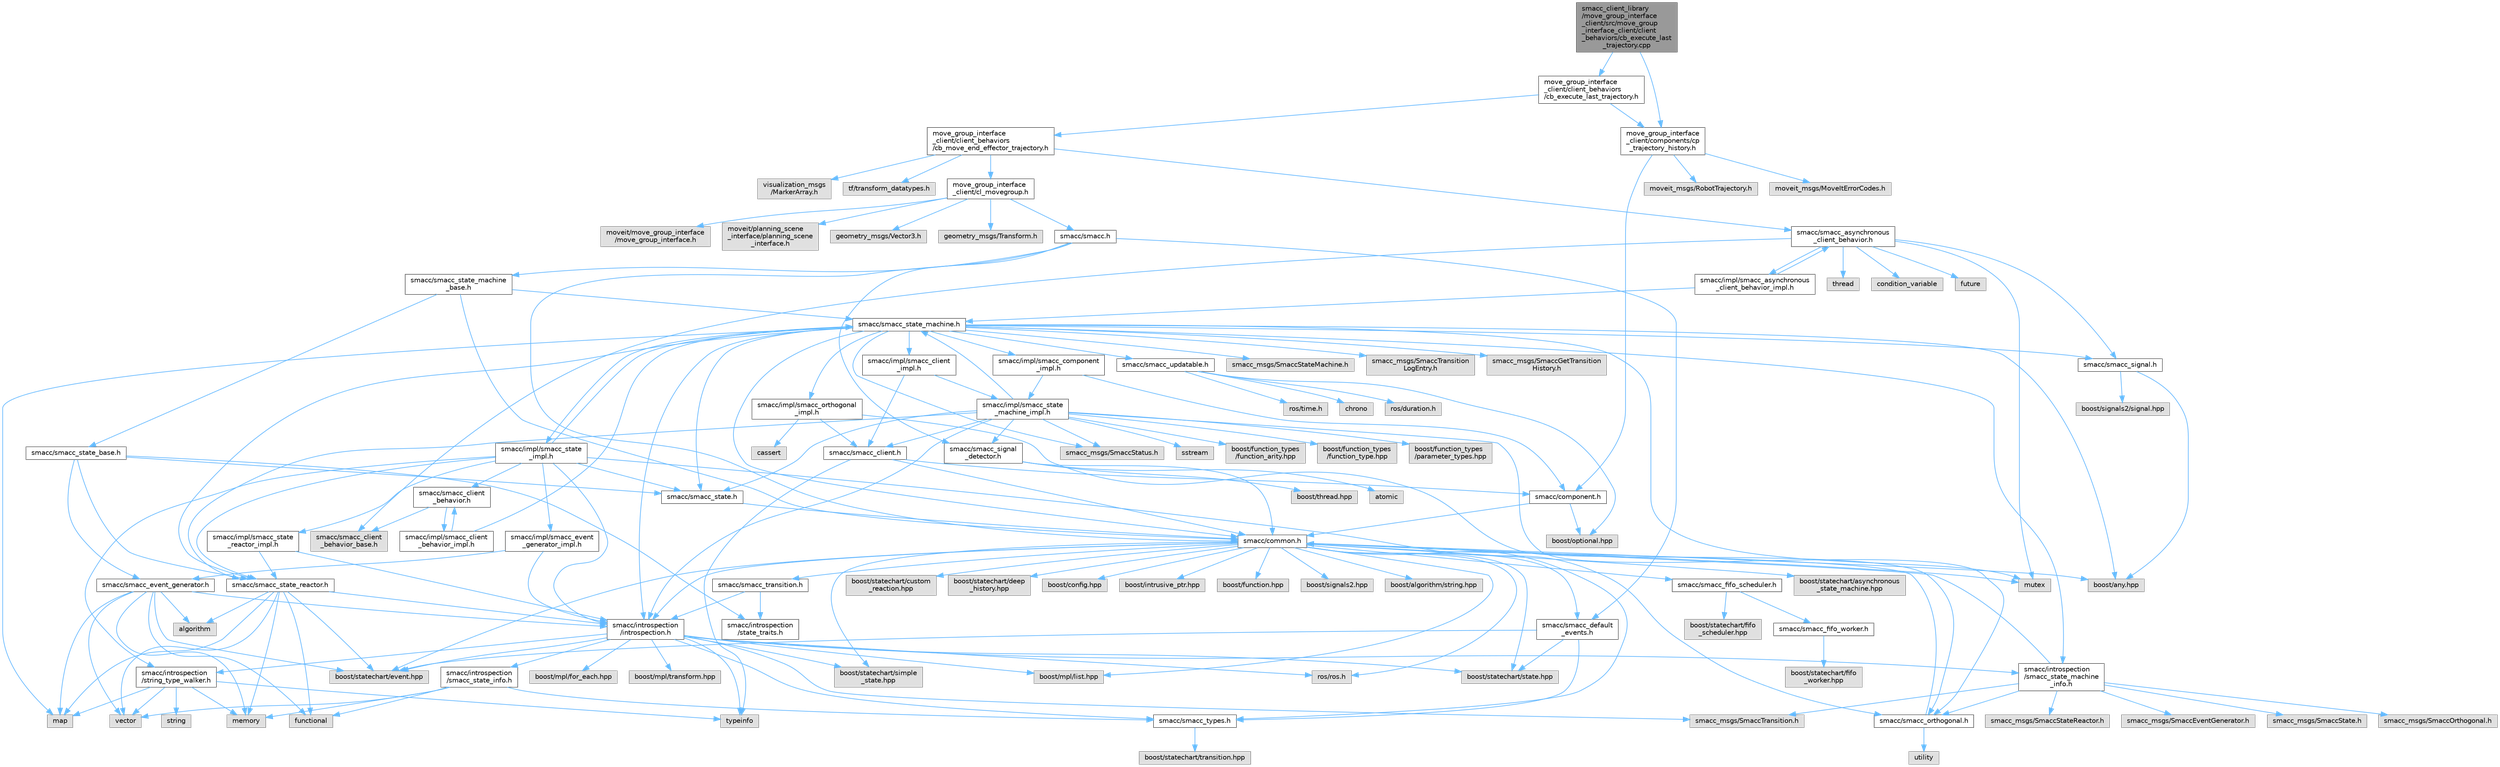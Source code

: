 digraph "smacc_client_library/move_group_interface_client/src/move_group_interface_client/client_behaviors/cb_execute_last_trajectory.cpp"
{
 // LATEX_PDF_SIZE
  bgcolor="transparent";
  edge [fontname=Helvetica,fontsize=10,labelfontname=Helvetica,labelfontsize=10];
  node [fontname=Helvetica,fontsize=10,shape=box,height=0.2,width=0.4];
  Node1 [label="smacc_client_library\l/move_group_interface\l_client/src/move_group\l_interface_client/client\l_behaviors/cb_execute_last\l_trajectory.cpp",height=0.2,width=0.4,color="gray40", fillcolor="grey60", style="filled", fontcolor="black",tooltip=" "];
  Node1 -> Node2 [color="steelblue1",style="solid"];
  Node2 [label="move_group_interface\l_client/client_behaviors\l/cb_execute_last_trajectory.h",height=0.2,width=0.4,color="grey40", fillcolor="white", style="filled",URL="$cb__execute__last__trajectory_8h.html",tooltip=" "];
  Node2 -> Node3 [color="steelblue1",style="solid"];
  Node3 [label="move_group_interface\l_client/client_behaviors\l/cb_move_end_effector_trajectory.h",height=0.2,width=0.4,color="grey40", fillcolor="white", style="filled",URL="$cb__move__end__effector__trajectory_8h.html",tooltip=" "];
  Node3 -> Node4 [color="steelblue1",style="solid"];
  Node4 [label="smacc/smacc_asynchronous\l_client_behavior.h",height=0.2,width=0.4,color="grey40", fillcolor="white", style="filled",URL="$smacc__asynchronous__client__behavior_8h.html",tooltip=" "];
  Node4 -> Node5 [color="steelblue1",style="solid"];
  Node5 [label="smacc/smacc_client\l_behavior_base.h",height=0.2,width=0.4,color="grey60", fillcolor="#E0E0E0", style="filled",tooltip=" "];
  Node4 -> Node6 [color="steelblue1",style="solid"];
  Node6 [label="smacc/smacc_signal.h",height=0.2,width=0.4,color="grey40", fillcolor="white", style="filled",URL="$smacc__signal_8h.html",tooltip=" "];
  Node6 -> Node7 [color="steelblue1",style="solid"];
  Node7 [label="boost/signals2/signal.hpp",height=0.2,width=0.4,color="grey60", fillcolor="#E0E0E0", style="filled",tooltip=" "];
  Node6 -> Node8 [color="steelblue1",style="solid"];
  Node8 [label="boost/any.hpp",height=0.2,width=0.4,color="grey60", fillcolor="#E0E0E0", style="filled",tooltip=" "];
  Node4 -> Node9 [color="steelblue1",style="solid"];
  Node9 [label="thread",height=0.2,width=0.4,color="grey60", fillcolor="#E0E0E0", style="filled",tooltip=" "];
  Node4 -> Node10 [color="steelblue1",style="solid"];
  Node10 [label="condition_variable",height=0.2,width=0.4,color="grey60", fillcolor="#E0E0E0", style="filled",tooltip=" "];
  Node4 -> Node11 [color="steelblue1",style="solid"];
  Node11 [label="mutex",height=0.2,width=0.4,color="grey60", fillcolor="#E0E0E0", style="filled",tooltip=" "];
  Node4 -> Node12 [color="steelblue1",style="solid"];
  Node12 [label="future",height=0.2,width=0.4,color="grey60", fillcolor="#E0E0E0", style="filled",tooltip=" "];
  Node4 -> Node13 [color="steelblue1",style="solid"];
  Node13 [label="smacc/impl/smacc_asynchronous\l_client_behavior_impl.h",height=0.2,width=0.4,color="grey40", fillcolor="white", style="filled",URL="$smacc__asynchronous__client__behavior__impl_8h.html",tooltip=" "];
  Node13 -> Node4 [color="steelblue1",style="solid"];
  Node13 -> Node14 [color="steelblue1",style="solid"];
  Node14 [label="smacc/smacc_state_machine.h",height=0.2,width=0.4,color="grey40", fillcolor="white", style="filled",URL="$smacc__state__machine_8h.html",tooltip=" "];
  Node14 -> Node8 [color="steelblue1",style="solid"];
  Node14 -> Node15 [color="steelblue1",style="solid"];
  Node15 [label="map",height=0.2,width=0.4,color="grey60", fillcolor="#E0E0E0", style="filled",tooltip=" "];
  Node14 -> Node11 [color="steelblue1",style="solid"];
  Node14 -> Node16 [color="steelblue1",style="solid"];
  Node16 [label="smacc/common.h",height=0.2,width=0.4,color="grey40", fillcolor="white", style="filled",URL="$common_8h.html",tooltip=" "];
  Node16 -> Node17 [color="steelblue1",style="solid"];
  Node17 [label="boost/statechart/state.hpp",height=0.2,width=0.4,color="grey60", fillcolor="#E0E0E0", style="filled",tooltip=" "];
  Node16 -> Node18 [color="steelblue1",style="solid"];
  Node18 [label="boost/statechart/simple\l_state.hpp",height=0.2,width=0.4,color="grey60", fillcolor="#E0E0E0", style="filled",tooltip=" "];
  Node16 -> Node19 [color="steelblue1",style="solid"];
  Node19 [label="boost/statechart/event.hpp",height=0.2,width=0.4,color="grey60", fillcolor="#E0E0E0", style="filled",tooltip=" "];
  Node16 -> Node20 [color="steelblue1",style="solid"];
  Node20 [label="boost/statechart/asynchronous\l_state_machine.hpp",height=0.2,width=0.4,color="grey60", fillcolor="#E0E0E0", style="filled",tooltip=" "];
  Node16 -> Node21 [color="steelblue1",style="solid"];
  Node21 [label="boost/statechart/custom\l_reaction.hpp",height=0.2,width=0.4,color="grey60", fillcolor="#E0E0E0", style="filled",tooltip=" "];
  Node16 -> Node22 [color="steelblue1",style="solid"];
  Node22 [label="boost/statechart/deep\l_history.hpp",height=0.2,width=0.4,color="grey60", fillcolor="#E0E0E0", style="filled",tooltip=" "];
  Node16 -> Node23 [color="steelblue1",style="solid"];
  Node23 [label="boost/config.hpp",height=0.2,width=0.4,color="grey60", fillcolor="#E0E0E0", style="filled",tooltip=" "];
  Node16 -> Node24 [color="steelblue1",style="solid"];
  Node24 [label="boost/intrusive_ptr.hpp",height=0.2,width=0.4,color="grey60", fillcolor="#E0E0E0", style="filled",tooltip=" "];
  Node16 -> Node25 [color="steelblue1",style="solid"];
  Node25 [label="boost/function.hpp",height=0.2,width=0.4,color="grey60", fillcolor="#E0E0E0", style="filled",tooltip=" "];
  Node16 -> Node26 [color="steelblue1",style="solid"];
  Node26 [label="boost/signals2.hpp",height=0.2,width=0.4,color="grey60", fillcolor="#E0E0E0", style="filled",tooltip=" "];
  Node16 -> Node27 [color="steelblue1",style="solid"];
  Node27 [label="boost/mpl/list.hpp",height=0.2,width=0.4,color="grey60", fillcolor="#E0E0E0", style="filled",tooltip=" "];
  Node16 -> Node8 [color="steelblue1",style="solid"];
  Node16 -> Node28 [color="steelblue1",style="solid"];
  Node28 [label="boost/algorithm/string.hpp",height=0.2,width=0.4,color="grey60", fillcolor="#E0E0E0", style="filled",tooltip=" "];
  Node16 -> Node11 [color="steelblue1",style="solid"];
  Node16 -> Node29 [color="steelblue1",style="solid"];
  Node29 [label="ros/ros.h",height=0.2,width=0.4,color="grey60", fillcolor="#E0E0E0", style="filled",tooltip=" "];
  Node16 -> Node30 [color="steelblue1",style="solid"];
  Node30 [label="smacc/smacc_fifo_scheduler.h",height=0.2,width=0.4,color="grey40", fillcolor="white", style="filled",URL="$smacc__fifo__scheduler_8h.html",tooltip=" "];
  Node30 -> Node31 [color="steelblue1",style="solid"];
  Node31 [label="boost/statechart/fifo\l_scheduler.hpp",height=0.2,width=0.4,color="grey60", fillcolor="#E0E0E0", style="filled",tooltip=" "];
  Node30 -> Node32 [color="steelblue1",style="solid"];
  Node32 [label="smacc/smacc_fifo_worker.h",height=0.2,width=0.4,color="grey40", fillcolor="white", style="filled",URL="$smacc__fifo__worker_8h.html",tooltip=" "];
  Node32 -> Node33 [color="steelblue1",style="solid"];
  Node33 [label="boost/statechart/fifo\l_worker.hpp",height=0.2,width=0.4,color="grey60", fillcolor="#E0E0E0", style="filled",tooltip=" "];
  Node16 -> Node34 [color="steelblue1",style="solid"];
  Node34 [label="smacc/smacc_types.h",height=0.2,width=0.4,color="grey40", fillcolor="white", style="filled",URL="$smacc__types_8h.html",tooltip=" "];
  Node34 -> Node35 [color="steelblue1",style="solid"];
  Node35 [label="boost/statechart/transition.hpp",height=0.2,width=0.4,color="grey60", fillcolor="#E0E0E0", style="filled",tooltip=" "];
  Node16 -> Node36 [color="steelblue1",style="solid"];
  Node36 [label="smacc/introspection\l/introspection.h",height=0.2,width=0.4,color="grey40", fillcolor="white", style="filled",URL="$introspection_8h.html",tooltip=" "];
  Node36 -> Node17 [color="steelblue1",style="solid"];
  Node36 -> Node18 [color="steelblue1",style="solid"];
  Node36 -> Node19 [color="steelblue1",style="solid"];
  Node36 -> Node29 [color="steelblue1",style="solid"];
  Node36 -> Node37 [color="steelblue1",style="solid"];
  Node37 [label="typeinfo",height=0.2,width=0.4,color="grey60", fillcolor="#E0E0E0", style="filled",tooltip=" "];
  Node36 -> Node27 [color="steelblue1",style="solid"];
  Node36 -> Node38 [color="steelblue1",style="solid"];
  Node38 [label="boost/mpl/for_each.hpp",height=0.2,width=0.4,color="grey60", fillcolor="#E0E0E0", style="filled",tooltip=" "];
  Node36 -> Node39 [color="steelblue1",style="solid"];
  Node39 [label="boost/mpl/transform.hpp",height=0.2,width=0.4,color="grey60", fillcolor="#E0E0E0", style="filled",tooltip=" "];
  Node36 -> Node34 [color="steelblue1",style="solid"];
  Node36 -> Node40 [color="steelblue1",style="solid"];
  Node40 [label="smacc/introspection\l/string_type_walker.h",height=0.2,width=0.4,color="grey40", fillcolor="white", style="filled",URL="$string__type__walker_8h.html",tooltip=" "];
  Node40 -> Node41 [color="steelblue1",style="solid"];
  Node41 [label="string",height=0.2,width=0.4,color="grey60", fillcolor="#E0E0E0", style="filled",tooltip=" "];
  Node40 -> Node42 [color="steelblue1",style="solid"];
  Node42 [label="memory",height=0.2,width=0.4,color="grey60", fillcolor="#E0E0E0", style="filled",tooltip=" "];
  Node40 -> Node43 [color="steelblue1",style="solid"];
  Node43 [label="vector",height=0.2,width=0.4,color="grey60", fillcolor="#E0E0E0", style="filled",tooltip=" "];
  Node40 -> Node37 [color="steelblue1",style="solid"];
  Node40 -> Node15 [color="steelblue1",style="solid"];
  Node36 -> Node44 [color="steelblue1",style="solid"];
  Node44 [label="smacc/introspection\l/smacc_state_info.h",height=0.2,width=0.4,color="grey40", fillcolor="white", style="filled",URL="$smacc__state__info_8h.html",tooltip=" "];
  Node44 -> Node42 [color="steelblue1",style="solid"];
  Node44 -> Node45 [color="steelblue1",style="solid"];
  Node45 [label="functional",height=0.2,width=0.4,color="grey60", fillcolor="#E0E0E0", style="filled",tooltip=" "];
  Node44 -> Node43 [color="steelblue1",style="solid"];
  Node44 -> Node34 [color="steelblue1",style="solid"];
  Node36 -> Node46 [color="steelblue1",style="solid"];
  Node46 [label="smacc_msgs/SmaccTransition.h",height=0.2,width=0.4,color="grey60", fillcolor="#E0E0E0", style="filled",tooltip=" "];
  Node36 -> Node47 [color="steelblue1",style="solid"];
  Node47 [label="smacc/introspection\l/smacc_state_machine\l_info.h",height=0.2,width=0.4,color="grey40", fillcolor="white", style="filled",URL="$smacc__state__machine__info_8h.html",tooltip=" "];
  Node47 -> Node16 [color="steelblue1",style="solid"];
  Node47 -> Node48 [color="steelblue1",style="solid"];
  Node48 [label="smacc/smacc_orthogonal.h",height=0.2,width=0.4,color="grey40", fillcolor="white", style="filled",URL="$smacc__orthogonal_8h.html",tooltip=" "];
  Node48 -> Node16 [color="steelblue1",style="solid"];
  Node48 -> Node49 [color="steelblue1",style="solid"];
  Node49 [label="utility",height=0.2,width=0.4,color="grey60", fillcolor="#E0E0E0", style="filled",tooltip=" "];
  Node47 -> Node50 [color="steelblue1",style="solid"];
  Node50 [label="smacc_msgs/SmaccState.h",height=0.2,width=0.4,color="grey60", fillcolor="#E0E0E0", style="filled",tooltip=" "];
  Node47 -> Node46 [color="steelblue1",style="solid"];
  Node47 -> Node51 [color="steelblue1",style="solid"];
  Node51 [label="smacc_msgs/SmaccOrthogonal.h",height=0.2,width=0.4,color="grey60", fillcolor="#E0E0E0", style="filled",tooltip=" "];
  Node47 -> Node52 [color="steelblue1",style="solid"];
  Node52 [label="smacc_msgs/SmaccStateReactor.h",height=0.2,width=0.4,color="grey60", fillcolor="#E0E0E0", style="filled",tooltip=" "];
  Node47 -> Node53 [color="steelblue1",style="solid"];
  Node53 [label="smacc_msgs/SmaccEventGenerator.h",height=0.2,width=0.4,color="grey60", fillcolor="#E0E0E0", style="filled",tooltip=" "];
  Node16 -> Node54 [color="steelblue1",style="solid"];
  Node54 [label="smacc/smacc_default\l_events.h",height=0.2,width=0.4,color="grey40", fillcolor="white", style="filled",URL="$smacc__default__events_8h.html",tooltip=" "];
  Node54 -> Node17 [color="steelblue1",style="solid"];
  Node54 -> Node19 [color="steelblue1",style="solid"];
  Node54 -> Node34 [color="steelblue1",style="solid"];
  Node16 -> Node55 [color="steelblue1",style="solid"];
  Node55 [label="smacc/smacc_transition.h",height=0.2,width=0.4,color="grey40", fillcolor="white", style="filled",URL="$smacc__transition_8h.html",tooltip=" "];
  Node55 -> Node36 [color="steelblue1",style="solid"];
  Node55 -> Node56 [color="steelblue1",style="solid"];
  Node56 [label="smacc/introspection\l/state_traits.h",height=0.2,width=0.4,color="grey40", fillcolor="white", style="filled",URL="$state__traits_8h.html",tooltip=" "];
  Node14 -> Node36 [color="steelblue1",style="solid"];
  Node14 -> Node47 [color="steelblue1",style="solid"];
  Node14 -> Node57 [color="steelblue1",style="solid"];
  Node57 [label="smacc/smacc_updatable.h",height=0.2,width=0.4,color="grey40", fillcolor="white", style="filled",URL="$smacc__updatable_8h.html",tooltip=" "];
  Node57 -> Node58 [color="steelblue1",style="solid"];
  Node58 [label="chrono",height=0.2,width=0.4,color="grey60", fillcolor="#E0E0E0", style="filled",tooltip=" "];
  Node57 -> Node59 [color="steelblue1",style="solid"];
  Node59 [label="boost/optional.hpp",height=0.2,width=0.4,color="grey60", fillcolor="#E0E0E0", style="filled",tooltip=" "];
  Node57 -> Node60 [color="steelblue1",style="solid"];
  Node60 [label="ros/duration.h",height=0.2,width=0.4,color="grey60", fillcolor="#E0E0E0", style="filled",tooltip=" "];
  Node57 -> Node61 [color="steelblue1",style="solid"];
  Node61 [label="ros/time.h",height=0.2,width=0.4,color="grey60", fillcolor="#E0E0E0", style="filled",tooltip=" "];
  Node14 -> Node6 [color="steelblue1",style="solid"];
  Node14 -> Node62 [color="steelblue1",style="solid"];
  Node62 [label="smacc_msgs/SmaccStateMachine.h",height=0.2,width=0.4,color="grey60", fillcolor="#E0E0E0", style="filled",tooltip=" "];
  Node14 -> Node63 [color="steelblue1",style="solid"];
  Node63 [label="smacc_msgs/SmaccTransition\lLogEntry.h",height=0.2,width=0.4,color="grey60", fillcolor="#E0E0E0", style="filled",tooltip=" "];
  Node14 -> Node64 [color="steelblue1",style="solid"];
  Node64 [label="smacc_msgs/SmaccStatus.h",height=0.2,width=0.4,color="grey60", fillcolor="#E0E0E0", style="filled",tooltip=" "];
  Node14 -> Node65 [color="steelblue1",style="solid"];
  Node65 [label="smacc_msgs/SmaccGetTransition\lHistory.h",height=0.2,width=0.4,color="grey60", fillcolor="#E0E0E0", style="filled",tooltip=" "];
  Node14 -> Node66 [color="steelblue1",style="solid"];
  Node66 [label="smacc/smacc_state.h",height=0.2,width=0.4,color="grey40", fillcolor="white", style="filled",URL="$smacc__state_8h.html",tooltip=" "];
  Node66 -> Node16 [color="steelblue1",style="solid"];
  Node14 -> Node67 [color="steelblue1",style="solid"];
  Node67 [label="smacc/smacc_state_reactor.h",height=0.2,width=0.4,color="grey40", fillcolor="white", style="filled",URL="$smacc__state__reactor_8h.html",tooltip=" "];
  Node67 -> Node45 [color="steelblue1",style="solid"];
  Node67 -> Node42 [color="steelblue1",style="solid"];
  Node67 -> Node43 [color="steelblue1",style="solid"];
  Node67 -> Node68 [color="steelblue1",style="solid"];
  Node68 [label="algorithm",height=0.2,width=0.4,color="grey60", fillcolor="#E0E0E0", style="filled",tooltip=" "];
  Node67 -> Node36 [color="steelblue1",style="solid"];
  Node67 -> Node19 [color="steelblue1",style="solid"];
  Node67 -> Node15 [color="steelblue1",style="solid"];
  Node14 -> Node69 [color="steelblue1",style="solid"];
  Node69 [label="smacc/impl/smacc_state\l_impl.h",height=0.2,width=0.4,color="grey40", fillcolor="white", style="filled",URL="$smacc__state__impl_8h.html",tooltip=" "];
  Node69 -> Node66 [color="steelblue1",style="solid"];
  Node69 -> Node48 [color="steelblue1",style="solid"];
  Node69 -> Node70 [color="steelblue1",style="solid"];
  Node70 [label="smacc/smacc_client\l_behavior.h",height=0.2,width=0.4,color="grey40", fillcolor="white", style="filled",URL="$smacc__client__behavior_8h.html",tooltip=" "];
  Node70 -> Node5 [color="steelblue1",style="solid"];
  Node70 -> Node71 [color="steelblue1",style="solid"];
  Node71 [label="smacc/impl/smacc_client\l_behavior_impl.h",height=0.2,width=0.4,color="grey40", fillcolor="white", style="filled",URL="$smacc__client__behavior__impl_8h.html",tooltip=" "];
  Node71 -> Node70 [color="steelblue1",style="solid"];
  Node71 -> Node14 [color="steelblue1",style="solid"];
  Node69 -> Node36 [color="steelblue1",style="solid"];
  Node69 -> Node67 [color="steelblue1",style="solid"];
  Node69 -> Node40 [color="steelblue1",style="solid"];
  Node69 -> Node14 [color="steelblue1",style="solid"];
  Node69 -> Node72 [color="steelblue1",style="solid"];
  Node72 [label="smacc/impl/smacc_state\l_reactor_impl.h",height=0.2,width=0.4,color="grey40", fillcolor="white", style="filled",URL="$smacc__state__reactor__impl_8h.html",tooltip=" "];
  Node72 -> Node67 [color="steelblue1",style="solid"];
  Node72 -> Node36 [color="steelblue1",style="solid"];
  Node69 -> Node73 [color="steelblue1",style="solid"];
  Node73 [label="smacc/impl/smacc_event\l_generator_impl.h",height=0.2,width=0.4,color="grey40", fillcolor="white", style="filled",URL="$smacc__event__generator__impl_8h.html",tooltip=" "];
  Node73 -> Node74 [color="steelblue1",style="solid"];
  Node74 [label="smacc/smacc_event_generator.h",height=0.2,width=0.4,color="grey40", fillcolor="white", style="filled",URL="$smacc__event__generator_8h.html",tooltip=" "];
  Node74 -> Node45 [color="steelblue1",style="solid"];
  Node74 -> Node42 [color="steelblue1",style="solid"];
  Node74 -> Node43 [color="steelblue1",style="solid"];
  Node74 -> Node68 [color="steelblue1",style="solid"];
  Node74 -> Node36 [color="steelblue1",style="solid"];
  Node74 -> Node19 [color="steelblue1",style="solid"];
  Node74 -> Node15 [color="steelblue1",style="solid"];
  Node73 -> Node36 [color="steelblue1",style="solid"];
  Node14 -> Node75 [color="steelblue1",style="solid"];
  Node75 [label="smacc/impl/smacc_client\l_impl.h",height=0.2,width=0.4,color="grey40", fillcolor="white", style="filled",URL="$smacc__client__impl_8h.html",tooltip=" "];
  Node75 -> Node76 [color="steelblue1",style="solid"];
  Node76 [label="smacc/smacc_client.h",height=0.2,width=0.4,color="grey40", fillcolor="white", style="filled",URL="$smacc__client_8h.html",tooltip=" "];
  Node76 -> Node16 [color="steelblue1",style="solid"];
  Node76 -> Node77 [color="steelblue1",style="solid"];
  Node77 [label="smacc/component.h",height=0.2,width=0.4,color="grey40", fillcolor="white", style="filled",URL="$component_8h.html",tooltip=" "];
  Node77 -> Node16 [color="steelblue1",style="solid"];
  Node77 -> Node59 [color="steelblue1",style="solid"];
  Node76 -> Node37 [color="steelblue1",style="solid"];
  Node75 -> Node78 [color="steelblue1",style="solid"];
  Node78 [label="smacc/impl/smacc_state\l_machine_impl.h",height=0.2,width=0.4,color="grey40", fillcolor="white", style="filled",URL="$smacc__state__machine__impl_8h.html",tooltip=" "];
  Node78 -> Node14 [color="steelblue1",style="solid"];
  Node78 -> Node76 [color="steelblue1",style="solid"];
  Node78 -> Node48 [color="steelblue1",style="solid"];
  Node78 -> Node66 [color="steelblue1",style="solid"];
  Node78 -> Node36 [color="steelblue1",style="solid"];
  Node78 -> Node79 [color="steelblue1",style="solid"];
  Node79 [label="smacc/smacc_signal\l_detector.h",height=0.2,width=0.4,color="grey40", fillcolor="white", style="filled",URL="$smacc__signal__detector_8h.html",tooltip=" "];
  Node79 -> Node80 [color="steelblue1",style="solid"];
  Node80 [label="boost/thread.hpp",height=0.2,width=0.4,color="grey60", fillcolor="#E0E0E0", style="filled",tooltip=" "];
  Node79 -> Node16 [color="steelblue1",style="solid"];
  Node79 -> Node81 [color="steelblue1",style="solid"];
  Node81 [label="atomic",height=0.2,width=0.4,color="grey60", fillcolor="#E0E0E0", style="filled",tooltip=" "];
  Node78 -> Node67 [color="steelblue1",style="solid"];
  Node78 -> Node64 [color="steelblue1",style="solid"];
  Node78 -> Node82 [color="steelblue1",style="solid"];
  Node82 [label="sstream",height=0.2,width=0.4,color="grey60", fillcolor="#E0E0E0", style="filled",tooltip=" "];
  Node78 -> Node83 [color="steelblue1",style="solid"];
  Node83 [label="boost/function_types\l/function_arity.hpp",height=0.2,width=0.4,color="grey60", fillcolor="#E0E0E0", style="filled",tooltip=" "];
  Node78 -> Node84 [color="steelblue1",style="solid"];
  Node84 [label="boost/function_types\l/function_type.hpp",height=0.2,width=0.4,color="grey60", fillcolor="#E0E0E0", style="filled",tooltip=" "];
  Node78 -> Node85 [color="steelblue1",style="solid"];
  Node85 [label="boost/function_types\l/parameter_types.hpp",height=0.2,width=0.4,color="grey60", fillcolor="#E0E0E0", style="filled",tooltip=" "];
  Node14 -> Node86 [color="steelblue1",style="solid"];
  Node86 [label="smacc/impl/smacc_component\l_impl.h",height=0.2,width=0.4,color="grey40", fillcolor="white", style="filled",URL="$smacc__component__impl_8h.html",tooltip=" "];
  Node86 -> Node77 [color="steelblue1",style="solid"];
  Node86 -> Node78 [color="steelblue1",style="solid"];
  Node14 -> Node87 [color="steelblue1",style="solid"];
  Node87 [label="smacc/impl/smacc_orthogonal\l_impl.h",height=0.2,width=0.4,color="grey40", fillcolor="white", style="filled",URL="$smacc__orthogonal__impl_8h.html",tooltip=" "];
  Node87 -> Node48 [color="steelblue1",style="solid"];
  Node87 -> Node76 [color="steelblue1",style="solid"];
  Node87 -> Node88 [color="steelblue1",style="solid"];
  Node88 [label="cassert",height=0.2,width=0.4,color="grey60", fillcolor="#E0E0E0", style="filled",tooltip=" "];
  Node3 -> Node89 [color="steelblue1",style="solid"];
  Node89 [label="move_group_interface\l_client/cl_movegroup.h",height=0.2,width=0.4,color="grey40", fillcolor="white", style="filled",URL="$cl__movegroup_8h.html",tooltip=" "];
  Node89 -> Node90 [color="steelblue1",style="solid"];
  Node90 [label="smacc/smacc.h",height=0.2,width=0.4,color="grey40", fillcolor="white", style="filled",URL="$smacc_8h.html",tooltip=" "];
  Node90 -> Node16 [color="steelblue1",style="solid"];
  Node90 -> Node91 [color="steelblue1",style="solid"];
  Node91 [label="smacc/smacc_state_machine\l_base.h",height=0.2,width=0.4,color="grey40", fillcolor="white", style="filled",URL="$smacc__state__machine__base_8h.html",tooltip=" "];
  Node91 -> Node16 [color="steelblue1",style="solid"];
  Node91 -> Node92 [color="steelblue1",style="solid"];
  Node92 [label="smacc/smacc_state_base.h",height=0.2,width=0.4,color="grey40", fillcolor="white", style="filled",URL="$smacc__state__base_8h.html",tooltip=" "];
  Node92 -> Node66 [color="steelblue1",style="solid"];
  Node92 -> Node67 [color="steelblue1",style="solid"];
  Node92 -> Node74 [color="steelblue1",style="solid"];
  Node92 -> Node56 [color="steelblue1",style="solid"];
  Node91 -> Node14 [color="steelblue1",style="solid"];
  Node90 -> Node79 [color="steelblue1",style="solid"];
  Node90 -> Node54 [color="steelblue1",style="solid"];
  Node89 -> Node93 [color="steelblue1",style="solid"];
  Node93 [label="moveit/move_group_interface\l/move_group_interface.h",height=0.2,width=0.4,color="grey60", fillcolor="#E0E0E0", style="filled",tooltip=" "];
  Node89 -> Node94 [color="steelblue1",style="solid"];
  Node94 [label="moveit/planning_scene\l_interface/planning_scene\l_interface.h",height=0.2,width=0.4,color="grey60", fillcolor="#E0E0E0", style="filled",tooltip=" "];
  Node89 -> Node95 [color="steelblue1",style="solid"];
  Node95 [label="geometry_msgs/Vector3.h",height=0.2,width=0.4,color="grey60", fillcolor="#E0E0E0", style="filled",tooltip=" "];
  Node89 -> Node96 [color="steelblue1",style="solid"];
  Node96 [label="geometry_msgs/Transform.h",height=0.2,width=0.4,color="grey60", fillcolor="#E0E0E0", style="filled",tooltip=" "];
  Node3 -> Node97 [color="steelblue1",style="solid"];
  Node97 [label="visualization_msgs\l/MarkerArray.h",height=0.2,width=0.4,color="grey60", fillcolor="#E0E0E0", style="filled",tooltip=" "];
  Node3 -> Node98 [color="steelblue1",style="solid"];
  Node98 [label="tf/transform_datatypes.h",height=0.2,width=0.4,color="grey60", fillcolor="#E0E0E0", style="filled",tooltip=" "];
  Node2 -> Node99 [color="steelblue1",style="solid"];
  Node99 [label="move_group_interface\l_client/components/cp\l_trajectory_history.h",height=0.2,width=0.4,color="grey40", fillcolor="white", style="filled",URL="$cp__trajectory__history_8h.html",tooltip=" "];
  Node99 -> Node77 [color="steelblue1",style="solid"];
  Node99 -> Node100 [color="steelblue1",style="solid"];
  Node100 [label="moveit_msgs/RobotTrajectory.h",height=0.2,width=0.4,color="grey60", fillcolor="#E0E0E0", style="filled",tooltip=" "];
  Node99 -> Node101 [color="steelblue1",style="solid"];
  Node101 [label="moveit_msgs/MoveItErrorCodes.h",height=0.2,width=0.4,color="grey60", fillcolor="#E0E0E0", style="filled",tooltip=" "];
  Node1 -> Node99 [color="steelblue1",style="solid"];
}
